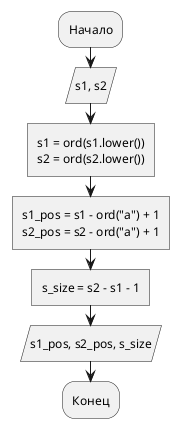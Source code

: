 @startuml
:Начало;
:s1, s2/
:s1 = ord(s1.lower())\ns2 = ord(s2.lower())]
:s1_pos = s1 - ord("a") + 1\ns2_pos = s2 - ord("a") + 1]
:s_size = s2 - s1 - 1]
:s1_pos, s2_pos, s_size/
:Конец;
@enduml
